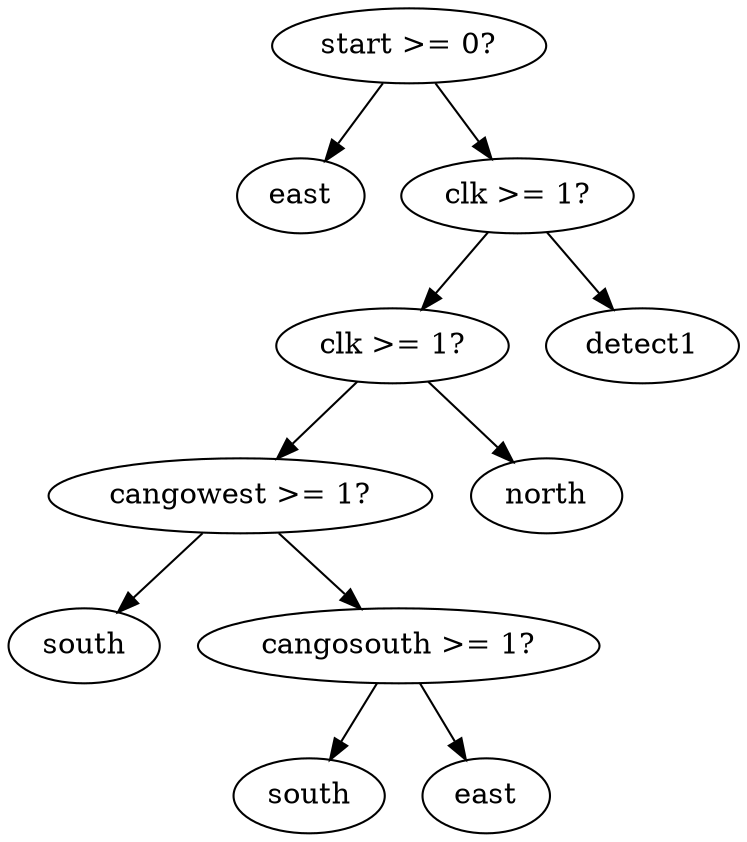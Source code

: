 digraph tree {
    "0x0" [label="start >= 0?"];
    "0x1" [label="east"];
    "0x2" [label="clk >= 1?"];
    "0x3" [label="clk >= 1?"];
    "0x4" [label="cangowest >= 1?"];
    "0x5" [label="south"];
    "0x6" [label="cangosouth >= 1?"];
    "0x7" [label="south"];
    "0x8" [label="east"];
    "0x9" [label="north"];
    "0xa" [label="detect1"];
    "0x0" -> "0x1";
    "0x0" -> "0x2";
    "0x2" -> "0x3";
    "0x2" -> "0xa";
    "0x3" -> "0x4";
    "0x3" -> "0x9";
    "0x4" -> "0x5";
    "0x4" -> "0x6";
    "0x6" -> "0x7";
    "0x6" -> "0x8";
}
